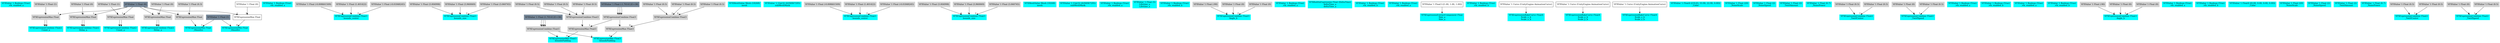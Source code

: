 digraph G {
node0 [shape="box" color="cyan" style="filled" label="VFXValue`1 Boolean (True)
_vfx_enabled_a"]
node1 [shape="box" color="cyan" style="filled" label="VFXExpressionCombine Float2
Count_a"]
node2 [shape="box" color="lightgray" style="filled" label="VFXExpressionMax Float"]
node3 [shape="box" color="lightgray" style="filled" label="VFXValue`1 Float (1)"]
node4 [shape="box" color="lightslategray" style="filled" label="VFXValue`1 Float (0)"]
node5 [shape="box" color="cyan" style="filled" label="VFXExpressionCombine Float2
Delay_a"]
node6 [shape="box" color="lightgray" style="filled" label="VFXExpressionMax Float"]
node7 [shape="box" color="lightgray" style="filled" label="VFXValue`1 Float (0)"]
node8 [shape="box" color="cyan" style="filled" label="VFXValue`1 Boolean (True)
_vfx_enabled_a"]
node9 [shape="box" color="cyan" style="filled" label="VFXExpressionCombine Float2
Count_a"]
node10 [shape="box" color="lightgray" style="filled" label="VFXExpressionMax Float"]
node11 [shape="box" color="lightgray" style="filled" label="VFXValue`1 Float (1)"]
node12 [shape="box" color="cyan" style="filled" label="VFXExpressionCombine Float2
Delay_a"]
node13 [shape="box" color="lightgray" style="filled" label="VFXExpressionMax Float"]
node14 [shape="box" color="lightgray" style="filled" label="VFXValue`1 Float (0)"]
node15 [shape="box" color="cyan" style="filled" label="VFXExpressionCombine Float3
bounds_center"]
node16 [shape="box" color="lightgray" style="filled" label="VFXValue`1 Float (-0.008661509)"]
node17 [shape="box" color="lightgray" style="filled" label="VFXValue`1 Float (1.401422)"]
node18 [shape="box" color="lightgray" style="filled" label="VFXValue`1 Float (-0.01848245)"]
node19 [shape="box" color="cyan" style="filled" label="VFXExpressionCombine Float3
bounds_size"]
node20 [shape="box" color="lightgray" style="filled" label="VFXValue`1 Float (3.004998)"]
node21 [shape="box" color="lightgray" style="filled" label="VFXValue`1 Float (3.960069)"]
node22 [shape="box" color="lightgray" style="filled" label="VFXValue`1 Float (3.060745)"]
node23 [shape="box" color="cyan" style="filled" label="VFXExpressionMin Float3
boundsPadding"]
node24 [shape="box" color="lightgray" style="filled" label="VFXExpressionMax Float3"]
node25 [shape="box" color="lightgray" style="filled" label="VFXExpressionCombine Float3"]
node26 [shape="box" color="lightgray" style="filled" label="VFXValue`1 Float (0.5)"]
node27 [shape="box" color="lightgray" style="filled" label="VFXValue`1 Float (0.5)"]
node28 [shape="box" color="lightgray" style="filled" label="VFXValue`1 Float (0.5)"]
node29 [shape="box" color="lightgray" style="filled" label="VFXExpressionCombine Float3"]
node30 [shape="box" color="lightslategray" style="filled" label="VFXValue`1 Float (-1.701412E+38)"]
node31 [shape="box" color="lightgray" style="filled" label="VFXExpressionCombine Float3"]
node32 [shape="box" color="lightslategray" style="filled" label="VFXValue`1 Float (1.701412E+38)"]
node33 [shape="box" color="cyan" style="filled" label="VFXMeshValue Mesh (18268)
mesh"]
node34 [shape="box" color="cyan" style="filled" label="VFXValue`1 Uint32 (4294967295)
subMeshMask"]
node35 [shape="box" color="cyan" style="filled" label="VFXExpressionCombine Float3
bounds_center"]
node36 [shape="box" color="lightgray" style="filled" label="VFXValue`1 Float (-0.008661509)"]
node37 [shape="box" color="lightgray" style="filled" label="VFXValue`1 Float (1.401422)"]
node38 [shape="box" color="lightgray" style="filled" label="VFXValue`1 Float (-0.01848245)"]
node39 [shape="box" color="cyan" style="filled" label="VFXExpressionCombine Float3
bounds_size"]
node40 [shape="box" color="lightgray" style="filled" label="VFXValue`1 Float (3.004998)"]
node41 [shape="box" color="lightgray" style="filled" label="VFXValue`1 Float (3.960069)"]
node42 [shape="box" color="lightgray" style="filled" label="VFXValue`1 Float (3.060745)"]
node43 [shape="box" color="cyan" style="filled" label="VFXExpressionMin Float3
boundsPadding"]
node44 [shape="box" color="lightgray" style="filled" label="VFXExpressionMax Float3"]
node45 [shape="box" color="lightgray" style="filled" label="VFXExpressionCombine Float3"]
node46 [shape="box" color="lightgray" style="filled" label="VFXValue`1 Float (0.5)"]
node47 [shape="box" color="lightgray" style="filled" label="VFXValue`1 Float (0.5)"]
node48 [shape="box" color="lightgray" style="filled" label="VFXValue`1 Float (0.5)"]
node49 [shape="box" color="cyan" style="filled" label="VFXMeshValue Mesh (18268)
mesh"]
node50 [shape="box" color="cyan" style="filled" label="VFXValue`1 Uint32 (4294967295)
subMeshMask"]
node51 [shape="box" color="cyan" style="filled" label="VFXValue`1 Boolean (True)
_vfx_enabled_a"]
node52 [shape="box" color="cyan" style="filled" label="VFXValue`1 Float (5)
Lifetime_a
Lifetime_a"]
node53 [shape="box" color="cyan" style="filled" label="VFXValue`1 Boolean (True)
_vfx_enabled_b"]
node54 [shape="box" color="cyan" style="filled" label="VFXExpressionCombine Float3
Angle_b"]
node55 [shape="box" color="lightgray" style="filled" label="VFXValue`1 Float (-90)"]
node56 [shape="box" color="lightgray" style="filled" label="VFXValue`1 Float (0)"]
node57 [shape="box" color="lightgray" style="filled" label="VFXValue`1 Float (0)"]
node58 [shape="box" color="cyan" style="filled" label="VFXValue`1 Boolean (True)
_vfx_enabled_a"]
node59 [shape="box" color="cyan" style="filled" label="VFXBuiltInExpression Float (DeltaTime)
deltaTime_a
deltaTime_a"]
node60 [shape="box" color="cyan" style="filled" label="VFXValue`1 Boolean (True)
_vfx_enabled_b"]
node61 [shape="box" color="cyan" style="filled" label="VFXValue`1 Boolean (True)
_vfx_enabled_a"]
node62 [shape="box" color="cyan" style="filled" label="VFXExpressionExtractComponent Float
Size_a
Size_a"]
node63 [shape="box" label="VFXValue`1 Float3 ((1.00, 1.00, 1.00))"]
node64 [shape="box" color="cyan" style="filled" label="VFXValue`1 Boolean (True)
_vfx_enabled_b"]
node65 [shape="box" color="cyan" style="filled" label="VFXExpressionBakeCurve Float4
Scale_x_b
Scale_x_b"]
node66 [shape="box" label="VFXValue`1 Curve (UnityEngine.AnimationCurve)"]
node67 [shape="box" color="cyan" style="filled" label="VFXExpressionBakeCurve Float4
Scale_y_b
Scale_y_b"]
node68 [shape="box" label="VFXValue`1 Curve (UnityEngine.AnimationCurve)"]
node69 [shape="box" color="cyan" style="filled" label="VFXExpressionBakeCurve Float4
Scale_z_b
Scale_z_b"]
node70 [shape="box" label="VFXValue`1 Curve (UnityEngine.AnimationCurve)"]
node71 [shape="box" color="cyan" style="filled" label="VFXValue`1 Float4 ((19.03, 33.90, 22.90, 0.00))
_Color"]
node72 [shape="box" color="cyan" style="filled" label="VFXExpressionMin Float
_Dissolve"]
node73 [shape="box" color="lightgray" style="filled" label="VFXExpressionMax Float"]
node74 [shape="box" color="lightgray" style="filled" label="VFXValue`1 Float (0.3)"]
node75 [shape="box" color="lightslategray" style="filled" label="VFXValue`1 Float (1)"]
node76 [shape="box" color="cyan" style="filled" label="VFXValue`1 Float (20)
_NoiseScale"]
node77 [shape="box" color="cyan" style="filled" label="VFXValue`1 Float (2)
_NoiseSpeed"]
node78 [shape="box" color="cyan" style="filled" label="VFXValue`1 Float (2)
_TwirlAmount"]
node79 [shape="box" color="cyan" style="filled" label="VFXValue`1 Float (0.7)
_NoisePower"]
node80 [shape="box" color="cyan" style="filled" label="VFXExpressionCombine Float2
_TwirlCenter"]
node81 [shape="box" color="lightgray" style="filled" label="VFXValue`1 Float (0.5)"]
node82 [shape="box" color="lightgray" style="filled" label="VFXValue`1 Float (0.5)"]
node83 [shape="box" color="cyan" style="filled" label="VFXExpressionCombine Float2
_TwirlSpeed"]
node84 [shape="box" color="lightgray" style="filled" label="VFXValue`1 Float (0)"]
node85 [shape="box" color="lightgray" style="filled" label="VFXValue`1 Float (0.5)"]
node86 [shape="box" color="cyan" style="filled" label="VFXValue`1 Boolean (True)
_vfx_enabled_a"]
node87 [shape="box" color="cyan" style="filled" label="VFXValue`1 Boolean (True)
_vfx_enabled_b"]
node88 [shape="box" color="cyan" style="filled" label="VFXValue`1 Boolean (True)
_vfx_enabled_a"]
node89 [shape="box" color="cyan" style="filled" label="VFXValue`1 Boolean (True)
_vfx_enabled_b"]
node90 [shape="box" color="cyan" style="filled" label="VFXExpressionCombine Float3
Angle_b"]
node91 [shape="box" color="lightgray" style="filled" label="VFXValue`1 Float (-90)"]
node92 [shape="box" color="lightgray" style="filled" label="VFXValue`1 Float (0)"]
node93 [shape="box" color="lightgray" style="filled" label="VFXValue`1 Float (0)"]
node94 [shape="box" color="cyan" style="filled" label="VFXValue`1 Boolean (True)
_vfx_enabled_a"]
node95 [shape="box" color="cyan" style="filled" label="VFXValue`1 Boolean (True)
_vfx_enabled_b"]
node96 [shape="box" color="cyan" style="filled" label="VFXValue`1 Float4 ((0.00, 0.00, 0.00, 0.00))
_Color"]
node97 [shape="box" color="cyan" style="filled" label="VFXExpressionMin Float
_Dissolve"]
node98 [shape="box" label="VFXExpressionMax Float"]
node99 [shape="box" label="VFXValue`1 Float (0)"]
node100 [shape="box" color="cyan" style="filled" label="VFXValue`1 Float (20)
_NoiseScale"]
node101 [shape="box" color="cyan" style="filled" label="VFXValue`1 Float (2)
_NoiseSpeed"]
node102 [shape="box" color="cyan" style="filled" label="VFXValue`1 Float (2)
_TwirlAmount"]
node103 [shape="box" color="cyan" style="filled" label="VFXValue`1 Float (0.7)
_NoisePower"]
node104 [shape="box" color="cyan" style="filled" label="VFXExpressionCombine Float2
_TwirlCenter"]
node105 [shape="box" color="lightgray" style="filled" label="VFXValue`1 Float (0.5)"]
node106 [shape="box" color="lightgray" style="filled" label="VFXValue`1 Float (0.5)"]
node107 [shape="box" color="cyan" style="filled" label="VFXExpressionCombine Float2
_TwirlSpeed"]
node108 [shape="box" color="lightgray" style="filled" label="VFXValue`1 Float (0)"]
node109 [shape="box" color="lightgray" style="filled" label="VFXValue`1 Float (0.5)"]
node2 -> node1 [headlabel="0"]
node2 -> node1 [headlabel="1"]
node3 -> node2 [headlabel="0"]
node4 -> node2 [headlabel="1"]
node6 -> node5 [headlabel="0"]
node6 -> node5 [headlabel="1"]
node7 -> node6 [headlabel="0"]
node4 -> node6 [headlabel="1"]
node10 -> node9 [headlabel="0"]
node10 -> node9 [headlabel="1"]
node11 -> node10 [headlabel="0"]
node4 -> node10 [headlabel="1"]
node13 -> node12 [headlabel="0"]
node13 -> node12 [headlabel="1"]
node14 -> node13 [headlabel="0"]
node4 -> node13 [headlabel="1"]
node16 -> node15 [headlabel="0"]
node17 -> node15 [headlabel="1"]
node18 -> node15 [headlabel="2"]
node20 -> node19 [headlabel="0"]
node21 -> node19 [headlabel="1"]
node22 -> node19 [headlabel="2"]
node24 -> node23 [headlabel="0"]
node31 -> node23 [headlabel="1"]
node25 -> node24 [headlabel="0"]
node29 -> node24 [headlabel="1"]
node26 -> node25 [headlabel="0"]
node27 -> node25 [headlabel="1"]
node28 -> node25 [headlabel="2"]
node30 -> node29 [headlabel="0"]
node30 -> node29 [headlabel="1"]
node30 -> node29 [headlabel="2"]
node32 -> node31 [headlabel="0"]
node32 -> node31 [headlabel="1"]
node32 -> node31 [headlabel="2"]
node36 -> node35 [headlabel="0"]
node37 -> node35 [headlabel="1"]
node38 -> node35 [headlabel="2"]
node40 -> node39 [headlabel="0"]
node41 -> node39 [headlabel="1"]
node42 -> node39 [headlabel="2"]
node44 -> node43 [headlabel="0"]
node31 -> node43 [headlabel="1"]
node45 -> node44 [headlabel="0"]
node29 -> node44 [headlabel="1"]
node46 -> node45 [headlabel="0"]
node47 -> node45 [headlabel="1"]
node48 -> node45 [headlabel="2"]
node55 -> node54 [headlabel="0"]
node56 -> node54 [headlabel="1"]
node57 -> node54 [headlabel="2"]
node63 -> node62 
node66 -> node65 
node68 -> node67 
node70 -> node69 
node73 -> node72 [headlabel="0"]
node75 -> node72 [headlabel="1"]
node74 -> node73 [headlabel="0"]
node4 -> node73 [headlabel="1"]
node81 -> node80 [headlabel="0"]
node82 -> node80 [headlabel="1"]
node84 -> node83 [headlabel="0"]
node85 -> node83 [headlabel="1"]
node91 -> node90 [headlabel="0"]
node92 -> node90 [headlabel="1"]
node93 -> node90 [headlabel="2"]
node98 -> node97 [headlabel="0"]
node75 -> node97 [headlabel="1"]
node99 -> node98 [headlabel="0"]
node4 -> node98 [headlabel="1"]
node105 -> node104 [headlabel="0"]
node106 -> node104 [headlabel="1"]
node108 -> node107 [headlabel="0"]
node109 -> node107 [headlabel="1"]
}
